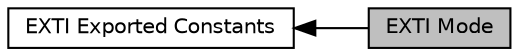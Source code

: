 digraph "EXTI Mode"
{
  edge [fontname="Helvetica",fontsize="10",labelfontname="Helvetica",labelfontsize="10"];
  node [fontname="Helvetica",fontsize="10",shape=box];
  rankdir=LR;
  Node1 [label="EXTI Mode",height=0.2,width=0.4,color="black", fillcolor="grey75", style="filled", fontcolor="black",tooltip=" "];
  Node2 [label="EXTI Exported Constants",height=0.2,width=0.4,color="black", fillcolor="white", style="filled",URL="$group__EXTI__Exported__Constants.html",tooltip=" "];
  Node2->Node1 [shape=plaintext, dir="back", style="solid"];
}
